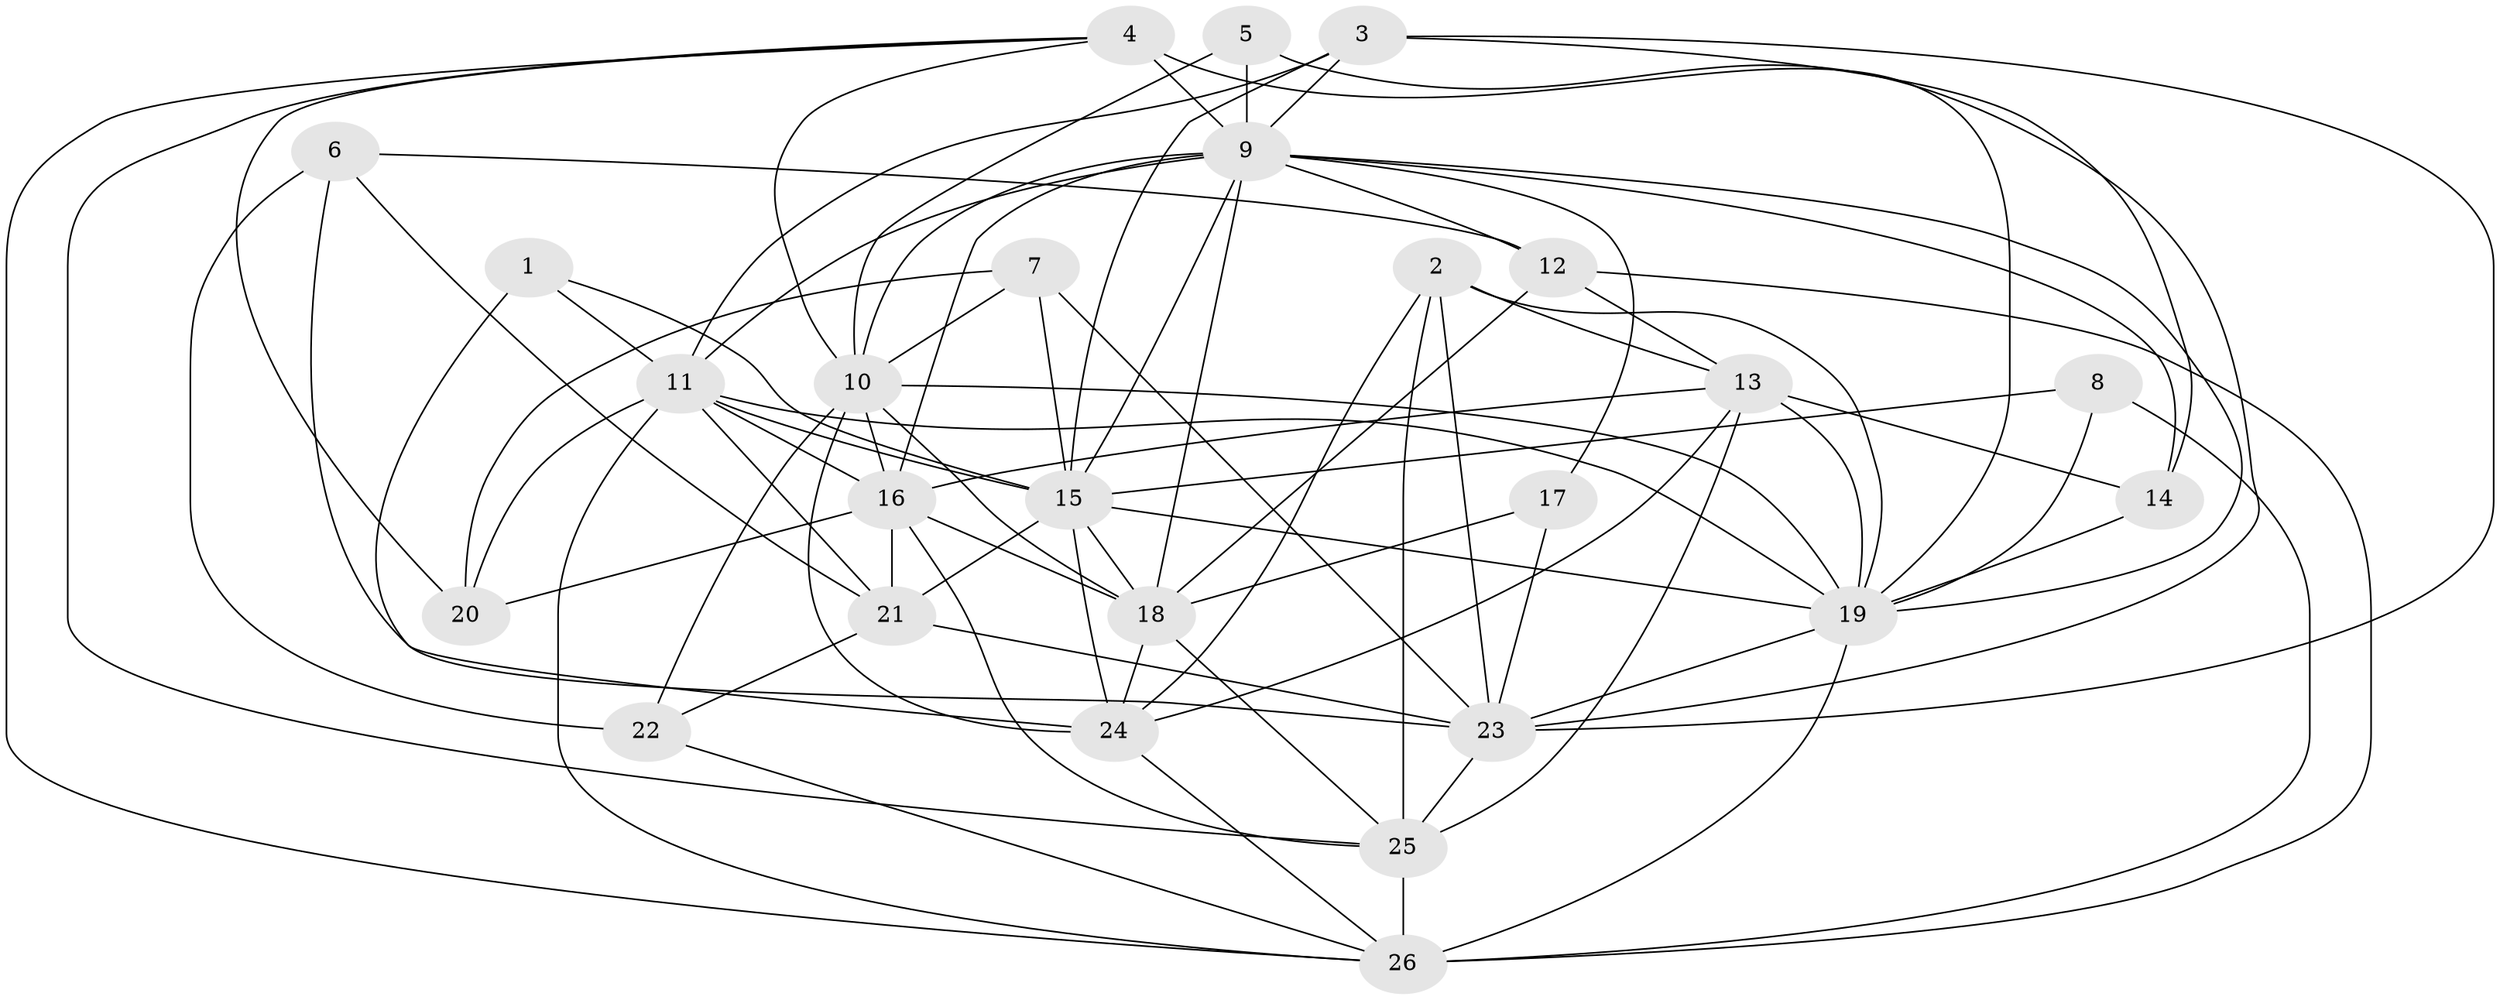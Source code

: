// original degree distribution, {5: 0.18072289156626506, 4: 0.24096385542168675, 3: 0.3132530120481928, 2: 0.12048192771084337, 6: 0.08433734939759036, 8: 0.024096385542168676, 7: 0.03614457831325301}
// Generated by graph-tools (version 1.1) at 2025/37/03/04/25 23:37:07]
// undirected, 26 vertices, 82 edges
graph export_dot {
  node [color=gray90,style=filled];
  1;
  2;
  3;
  4;
  5;
  6;
  7;
  8;
  9;
  10;
  11;
  12;
  13;
  14;
  15;
  16;
  17;
  18;
  19;
  20;
  21;
  22;
  23;
  24;
  25;
  26;
  1 -- 11 [weight=1.0];
  1 -- 15 [weight=1.0];
  1 -- 24 [weight=2.0];
  2 -- 13 [weight=1.0];
  2 -- 19 [weight=1.0];
  2 -- 23 [weight=2.0];
  2 -- 24 [weight=1.0];
  2 -- 25 [weight=1.0];
  3 -- 9 [weight=1.0];
  3 -- 11 [weight=1.0];
  3 -- 14 [weight=1.0];
  3 -- 15 [weight=1.0];
  3 -- 23 [weight=1.0];
  4 -- 9 [weight=2.0];
  4 -- 10 [weight=1.0];
  4 -- 19 [weight=3.0];
  4 -- 20 [weight=1.0];
  4 -- 25 [weight=1.0];
  4 -- 26 [weight=1.0];
  5 -- 9 [weight=1.0];
  5 -- 10 [weight=1.0];
  5 -- 23 [weight=1.0];
  6 -- 12 [weight=1.0];
  6 -- 21 [weight=1.0];
  6 -- 22 [weight=1.0];
  6 -- 23 [weight=1.0];
  7 -- 10 [weight=2.0];
  7 -- 15 [weight=3.0];
  7 -- 20 [weight=1.0];
  7 -- 23 [weight=1.0];
  8 -- 15 [weight=1.0];
  8 -- 19 [weight=1.0];
  8 -- 26 [weight=1.0];
  9 -- 10 [weight=1.0];
  9 -- 11 [weight=1.0];
  9 -- 12 [weight=1.0];
  9 -- 14 [weight=1.0];
  9 -- 15 [weight=1.0];
  9 -- 16 [weight=1.0];
  9 -- 17 [weight=1.0];
  9 -- 18 [weight=1.0];
  9 -- 19 [weight=1.0];
  10 -- 16 [weight=2.0];
  10 -- 18 [weight=1.0];
  10 -- 19 [weight=1.0];
  10 -- 22 [weight=3.0];
  10 -- 24 [weight=3.0];
  11 -- 15 [weight=1.0];
  11 -- 16 [weight=1.0];
  11 -- 19 [weight=3.0];
  11 -- 20 [weight=1.0];
  11 -- 21 [weight=1.0];
  11 -- 26 [weight=2.0];
  12 -- 13 [weight=1.0];
  12 -- 18 [weight=1.0];
  12 -- 26 [weight=2.0];
  13 -- 14 [weight=2.0];
  13 -- 16 [weight=1.0];
  13 -- 19 [weight=1.0];
  13 -- 24 [weight=2.0];
  13 -- 25 [weight=2.0];
  14 -- 19 [weight=1.0];
  15 -- 18 [weight=2.0];
  15 -- 19 [weight=2.0];
  15 -- 21 [weight=1.0];
  15 -- 24 [weight=1.0];
  16 -- 18 [weight=1.0];
  16 -- 20 [weight=1.0];
  16 -- 21 [weight=1.0];
  16 -- 25 [weight=1.0];
  17 -- 18 [weight=1.0];
  17 -- 23 [weight=1.0];
  18 -- 24 [weight=2.0];
  18 -- 25 [weight=1.0];
  19 -- 23 [weight=1.0];
  19 -- 26 [weight=2.0];
  21 -- 22 [weight=1.0];
  21 -- 23 [weight=1.0];
  22 -- 26 [weight=1.0];
  23 -- 25 [weight=1.0];
  24 -- 26 [weight=1.0];
  25 -- 26 [weight=1.0];
}

